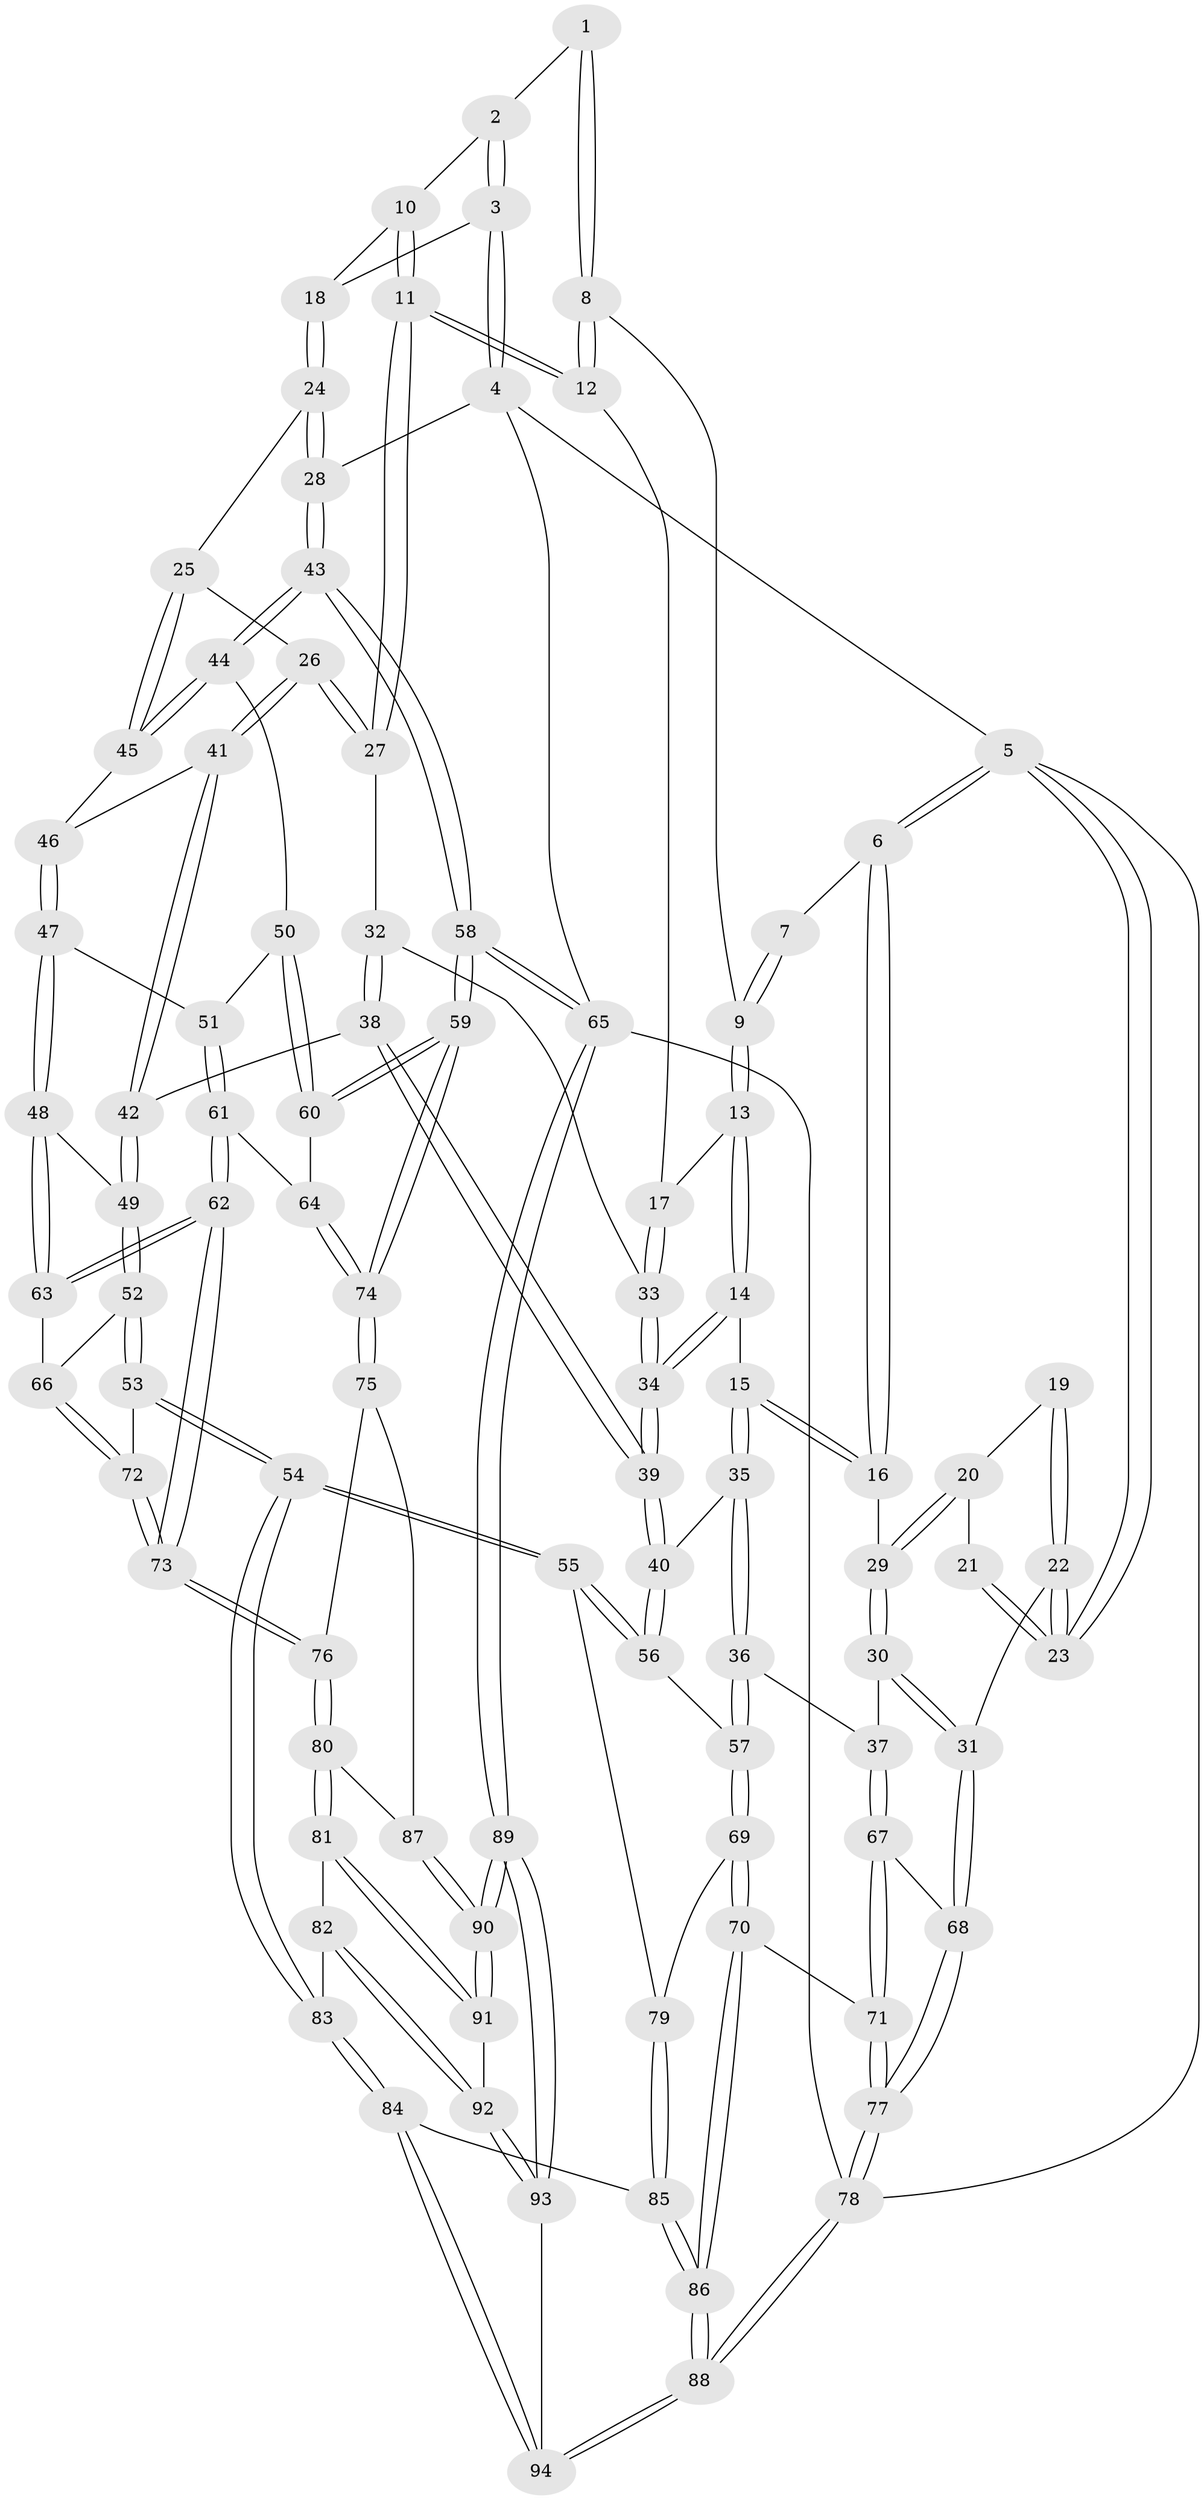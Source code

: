 // Generated by graph-tools (version 1.1) at 2025/03/03/09/25 03:03:24]
// undirected, 94 vertices, 232 edges
graph export_dot {
graph [start="1"]
  node [color=gray90,style=filled];
  1 [pos="+0.5698519748112812+0"];
  2 [pos="+0.8034868199512216+0"];
  3 [pos="+1+0"];
  4 [pos="+1+0"];
  5 [pos="+0+0"];
  6 [pos="+0.1723382386125525+0"];
  7 [pos="+0.426106120496953+0"];
  8 [pos="+0.5600816423197259+0.05165116305661477"];
  9 [pos="+0.4462668938390338+0.01747706877347667"];
  10 [pos="+0.744173210110951+0.025339346301352338"];
  11 [pos="+0.6511271957031651+0.14887089382358476"];
  12 [pos="+0.5605960484503774+0.05304685077540581"];
  13 [pos="+0.39134538519535395+0.1258032398696181"];
  14 [pos="+0.33714541914497287+0.13152593416704286"];
  15 [pos="+0.3011389081845754+0.1322331214009338"];
  16 [pos="+0.23632765391197832+0.07704496785152652"];
  17 [pos="+0.4074797483164928+0.13204766060601753"];
  18 [pos="+0.8654138422644152+0.12243666506891501"];
  19 [pos="+0.03522009942106589+0.11164526514539395"];
  20 [pos="+0.11654026857328223+0.13014691209271056"];
  21 [pos="+0+0"];
  22 [pos="+0+0.3148616525932123"];
  23 [pos="+0+0"];
  24 [pos="+0.8900902861374713+0.19129236679430692"];
  25 [pos="+0.8576968209374342+0.21923610001101285"];
  26 [pos="+0.6885903565437342+0.23485115666329978"];
  27 [pos="+0.6499336177904934+0.16223120003496797"];
  28 [pos="+1+0.19155018424563508"];
  29 [pos="+0.1422953835633386+0.1429576190104811"];
  30 [pos="+0.02425570095103945+0.3282272609067283"];
  31 [pos="+0+0.32279995425663505"];
  32 [pos="+0.561505923726775+0.1830141867001422"];
  33 [pos="+0.45545965140108097+0.1690800948094337"];
  34 [pos="+0.45419593213488246+0.32497144304479936"];
  35 [pos="+0.29302543180216045+0.3006728370949521"];
  36 [pos="+0.20278805946437267+0.3752244887893982"];
  37 [pos="+0.1023804131475284+0.37667504145560426"];
  38 [pos="+0.46200077639630055+0.3599095260364073"];
  39 [pos="+0.45819938762706786+0.36126867387973294"];
  40 [pos="+0.45564927989128184+0.3636232173579866"];
  41 [pos="+0.6807425275251451+0.28326796901314094"];
  42 [pos="+0.6350785401744972+0.3429867125528609"];
  43 [pos="+1+0.27843586607622334"];
  44 [pos="+0.9526194165264001+0.3828469034939438"];
  45 [pos="+0.8747235543804628+0.3332119281513906"];
  46 [pos="+0.7942941604942153+0.379505334186092"];
  47 [pos="+0.7974574457760719+0.43509385822112373"];
  48 [pos="+0.7316063628370849+0.4739470456108953"];
  49 [pos="+0.649732017412793+0.43713934927246306"];
  50 [pos="+0.9300514961508767+0.4264627451910308"];
  51 [pos="+0.8085076329689718+0.4424809109687094"];
  52 [pos="+0.6202152467564384+0.4777472993384295"];
  53 [pos="+0.5181106323970117+0.5823716024964011"];
  54 [pos="+0.49200839172982713+0.5945515205403632"];
  55 [pos="+0.4610651080502579+0.5806300953057499"];
  56 [pos="+0.4379118370537489+0.5247808860088107"];
  57 [pos="+0.27175684987683374+0.46503720165094675"];
  58 [pos="+1+0.7654261183743841"];
  59 [pos="+1+0.7219910707733435"];
  60 [pos="+0.931155101919875+0.4644090502504402"];
  61 [pos="+0.8490337400827241+0.5300007461130777"];
  62 [pos="+0.7837029156455975+0.5747417366761712"];
  63 [pos="+0.7334353822368948+0.4967827620356508"];
  64 [pos="+0.8660832612422252+0.5332050230356917"];
  65 [pos="+1+1"];
  66 [pos="+0.6936139738368314+0.5423655077505004"];
  67 [pos="+0.11456034773141892+0.5798540742163173"];
  68 [pos="+0+0.46068912607619983"];
  69 [pos="+0.19164941677791714+0.6375903428747013"];
  70 [pos="+0.14810595015617806+0.6638136446861801"];
  71 [pos="+0.1352738875171554+0.6544463141160248"];
  72 [pos="+0.676824979236632+0.5880495047785593"];
  73 [pos="+0.7616051214397098+0.6423757928366232"];
  74 [pos="+0.9919470477991676+0.6808134122878033"];
  75 [pos="+0.9250618827186872+0.6870788401003642"];
  76 [pos="+0.7648693002130024+0.6546698204536435"];
  77 [pos="+0+0.680468674316138"];
  78 [pos="+0+1"];
  79 [pos="+0.44025706756569294+0.5942842899954608"];
  80 [pos="+0.7083681404156694+0.7421249433118178"];
  81 [pos="+0.6683646102266511+0.769196909164931"];
  82 [pos="+0.6350246696656231+0.7693114572945459"];
  83 [pos="+0.5590034109570109+0.7386476876634269"];
  84 [pos="+0.4584727983028095+0.8594412987070666"];
  85 [pos="+0.33363554081290775+0.7727007833787897"];
  86 [pos="+0.1831522350706999+0.8085111772971899"];
  87 [pos="+0.8192103617781471+0.7904020951934035"];
  88 [pos="+0.04488147576628567+1"];
  89 [pos="+1+1"];
  90 [pos="+0.8783168579863575+0.9635828742813437"];
  91 [pos="+0.7555191375703252+0.9104376719336761"];
  92 [pos="+0.5989592989813863+0.9858234527783005"];
  93 [pos="+0.4766731753635977+1"];
  94 [pos="+0.4317567994872881+1"];
  1 -- 2;
  1 -- 8;
  1 -- 8;
  2 -- 3;
  2 -- 3;
  2 -- 10;
  3 -- 4;
  3 -- 4;
  3 -- 18;
  4 -- 5;
  4 -- 28;
  4 -- 65;
  5 -- 6;
  5 -- 6;
  5 -- 23;
  5 -- 23;
  5 -- 78;
  6 -- 7;
  6 -- 16;
  6 -- 16;
  7 -- 9;
  7 -- 9;
  8 -- 9;
  8 -- 12;
  8 -- 12;
  9 -- 13;
  9 -- 13;
  10 -- 11;
  10 -- 11;
  10 -- 18;
  11 -- 12;
  11 -- 12;
  11 -- 27;
  11 -- 27;
  12 -- 17;
  13 -- 14;
  13 -- 14;
  13 -- 17;
  14 -- 15;
  14 -- 34;
  14 -- 34;
  15 -- 16;
  15 -- 16;
  15 -- 35;
  15 -- 35;
  16 -- 29;
  17 -- 33;
  17 -- 33;
  18 -- 24;
  18 -- 24;
  19 -- 20;
  19 -- 22;
  19 -- 22;
  20 -- 21;
  20 -- 29;
  20 -- 29;
  21 -- 23;
  21 -- 23;
  22 -- 23;
  22 -- 23;
  22 -- 31;
  24 -- 25;
  24 -- 28;
  24 -- 28;
  25 -- 26;
  25 -- 45;
  25 -- 45;
  26 -- 27;
  26 -- 27;
  26 -- 41;
  26 -- 41;
  27 -- 32;
  28 -- 43;
  28 -- 43;
  29 -- 30;
  29 -- 30;
  30 -- 31;
  30 -- 31;
  30 -- 37;
  31 -- 68;
  31 -- 68;
  32 -- 33;
  32 -- 38;
  32 -- 38;
  33 -- 34;
  33 -- 34;
  34 -- 39;
  34 -- 39;
  35 -- 36;
  35 -- 36;
  35 -- 40;
  36 -- 37;
  36 -- 57;
  36 -- 57;
  37 -- 67;
  37 -- 67;
  38 -- 39;
  38 -- 39;
  38 -- 42;
  39 -- 40;
  39 -- 40;
  40 -- 56;
  40 -- 56;
  41 -- 42;
  41 -- 42;
  41 -- 46;
  42 -- 49;
  42 -- 49;
  43 -- 44;
  43 -- 44;
  43 -- 58;
  43 -- 58;
  44 -- 45;
  44 -- 45;
  44 -- 50;
  45 -- 46;
  46 -- 47;
  46 -- 47;
  47 -- 48;
  47 -- 48;
  47 -- 51;
  48 -- 49;
  48 -- 63;
  48 -- 63;
  49 -- 52;
  49 -- 52;
  50 -- 51;
  50 -- 60;
  50 -- 60;
  51 -- 61;
  51 -- 61;
  52 -- 53;
  52 -- 53;
  52 -- 66;
  53 -- 54;
  53 -- 54;
  53 -- 72;
  54 -- 55;
  54 -- 55;
  54 -- 83;
  54 -- 83;
  55 -- 56;
  55 -- 56;
  55 -- 79;
  56 -- 57;
  57 -- 69;
  57 -- 69;
  58 -- 59;
  58 -- 59;
  58 -- 65;
  58 -- 65;
  59 -- 60;
  59 -- 60;
  59 -- 74;
  59 -- 74;
  60 -- 64;
  61 -- 62;
  61 -- 62;
  61 -- 64;
  62 -- 63;
  62 -- 63;
  62 -- 73;
  62 -- 73;
  63 -- 66;
  64 -- 74;
  64 -- 74;
  65 -- 89;
  65 -- 89;
  65 -- 78;
  66 -- 72;
  66 -- 72;
  67 -- 68;
  67 -- 71;
  67 -- 71;
  68 -- 77;
  68 -- 77;
  69 -- 70;
  69 -- 70;
  69 -- 79;
  70 -- 71;
  70 -- 86;
  70 -- 86;
  71 -- 77;
  71 -- 77;
  72 -- 73;
  72 -- 73;
  73 -- 76;
  73 -- 76;
  74 -- 75;
  74 -- 75;
  75 -- 76;
  75 -- 87;
  76 -- 80;
  76 -- 80;
  77 -- 78;
  77 -- 78;
  78 -- 88;
  78 -- 88;
  79 -- 85;
  79 -- 85;
  80 -- 81;
  80 -- 81;
  80 -- 87;
  81 -- 82;
  81 -- 91;
  81 -- 91;
  82 -- 83;
  82 -- 92;
  82 -- 92;
  83 -- 84;
  83 -- 84;
  84 -- 85;
  84 -- 94;
  84 -- 94;
  85 -- 86;
  85 -- 86;
  86 -- 88;
  86 -- 88;
  87 -- 90;
  87 -- 90;
  88 -- 94;
  88 -- 94;
  89 -- 90;
  89 -- 90;
  89 -- 93;
  89 -- 93;
  90 -- 91;
  90 -- 91;
  91 -- 92;
  92 -- 93;
  92 -- 93;
  93 -- 94;
}
